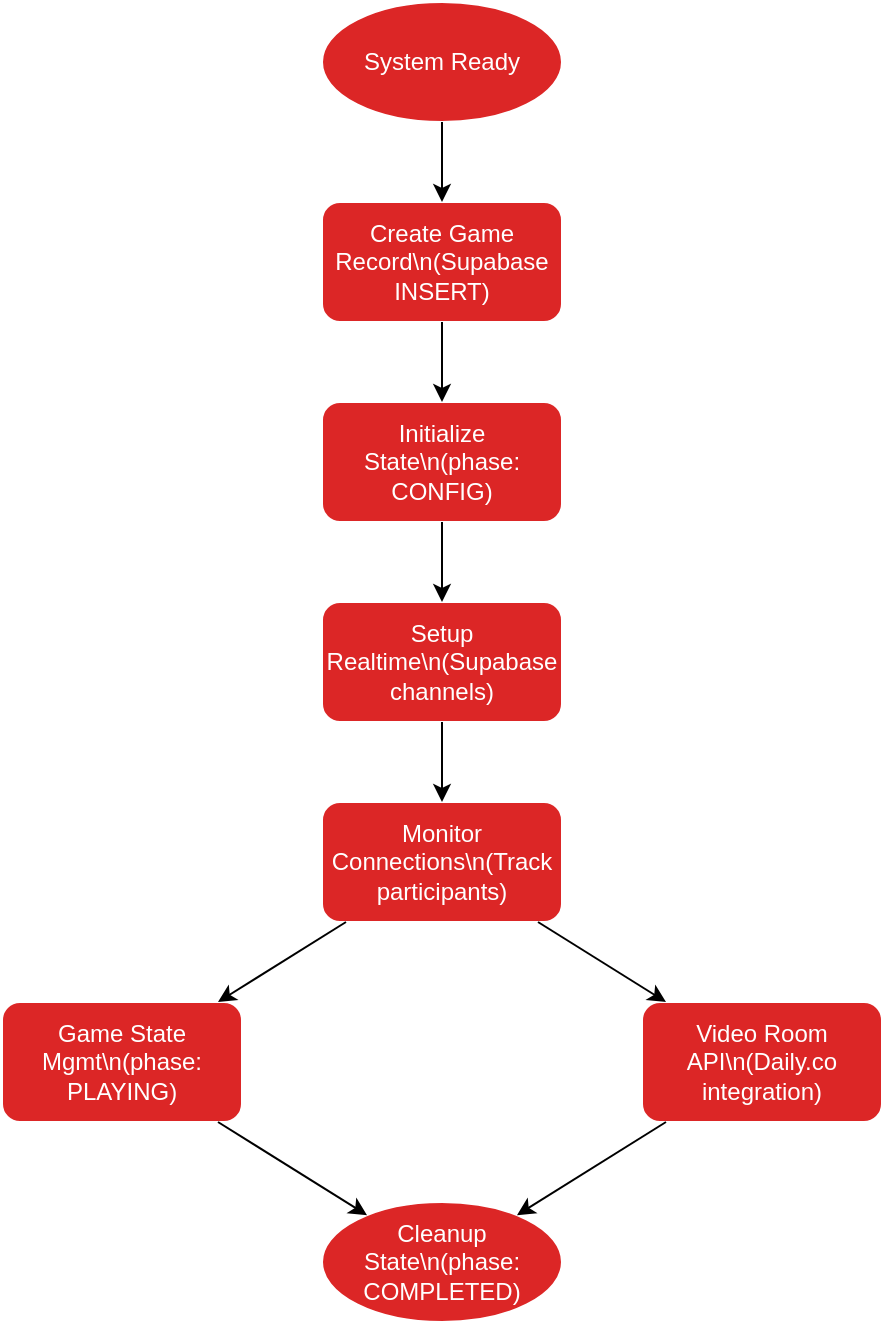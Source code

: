 <mxfile version="24.7.17">
  <diagram name="Controller Backend Flow" id="controller-backend-flow">
    
<mxGraphModel dx="1422" dy="794" grid="1" gridSize="10" guides="1" tooltips="1" connect="1" arrows="1" fold="1" page="1" pageScale="1" pageWidth="827" pageHeight="1169">
  <root>
    <mxCell id="0"/>
    <mxCell id="1" parent="0"/>
    
    <!-- Start State -->
    <mxCell id="start" value="System Ready" style="ellipse;whiteSpace=wrap;html=1;fillColor=#DC2626;fontColor=white;strokeColor=white;" vertex="1" parent="1">
      <mxGeometry x="360" y="40" width="120" height="60" as="geometry"/>
    </mxCell>
    
    <!-- Create Game Record -->
    <mxCell id="create_record" value="Create Game Record\n(Supabase INSERT)" style="rounded=1;whiteSpace=wrap;html=1;fillColor=#DC2626;fontColor=white;strokeColor=white;" vertex="1" parent="1">
      <mxGeometry x="360" y="140" width="120" height="60" as="geometry"/>
    </mxCell>
    
    <!-- Initialize State -->
    <mxCell id="init_state" value="Initialize State\n(phase: CONFIG)" style="rounded=1;whiteSpace=wrap;html=1;fillColor=#DC2626;fontColor=white;strokeColor=white;" vertex="1" parent="1">
      <mxGeometry x="360" y="240" width="120" height="60" as="geometry"/>
    </mxCell>
    
    <!-- Setup Realtime -->
    <mxCell id="setup_realtime" value="Setup Realtime\n(Supabase channels)" style="rounded=1;whiteSpace=wrap;html=1;fillColor=#DC2626;fontColor=white;strokeColor=white;" vertex="1" parent="1">
      <mxGeometry x="360" y="340" width="120" height="60" as="geometry"/>
    </mxCell>
    
    <!-- Monitor Connections -->
    <mxCell id="monitor" value="Monitor Connections\n(Track participants)" style="rounded=1;whiteSpace=wrap;html=1;fillColor=#DC2626;fontColor=white;strokeColor=white;" vertex="1" parent="1">
      <mxGeometry x="360" y="440" width="120" height="60" as="geometry"/>
    </mxCell>
    
    <!-- Game State Management -->
    <mxCell id="game_state" value="Game State Mgmt\n(phase: PLAYING)" style="rounded=1;whiteSpace=wrap;html=1;fillColor=#DC2626;fontColor=white;strokeColor=white;" vertex="1" parent="1">
      <mxGeometry x="200" y="540" width="120" height="60" as="geometry"/>
    </mxCell>
    
    <!-- Video Room API -->
    <mxCell id="video_api" value="Video Room API\n(Daily.co integration)" style="rounded=1;whiteSpace=wrap;html=1;fillColor=#DC2626;fontColor=white;strokeColor=white;" vertex="1" parent="1">
      <mxGeometry x="520" y="540" width="120" height="60" as="geometry"/>
    </mxCell>
    
    <!-- End State -->
    <mxCell id="end" value="Cleanup State\n(phase: COMPLETED)" style="ellipse;whiteSpace=wrap;html=1;fillColor=#DC2626;fontColor=white;strokeColor=white;" vertex="1" parent="1">
      <mxGeometry x="360" y="640" width="120" height="60" as="geometry"/>
    </mxCell>
    
    <!-- Transitions -->
    <mxCell edge="1" parent="1" source="start" target="create_record">
      <mxGeometry relative="1" as="geometry"/>
    </mxCell>
    <mxCell edge="1" parent="1" source="create_record" target="init_state">
      <mxGeometry relative="1" as="geometry"/>
    </mxCell>
    <mxCell edge="1" parent="1" source="init_state" target="setup_realtime">
      <mxGeometry relative="1" as="geometry"/>
    </mxCell>
    <mxCell edge="1" parent="1" source="setup_realtime" target="monitor">
      <mxGeometry relative="1" as="geometry"/>
    </mxCell>
    <mxCell edge="1" parent="1" source="monitor" target="game_state">
      <mxGeometry relative="1" as="geometry"/>
    </mxCell>
    <mxCell edge="1" parent="1" source="monitor" target="video_api">
      <mxGeometry relative="1" as="geometry"/>
    </mxCell>
    <mxCell edge="1" parent="1" source="game_state" target="end">
      <mxGeometry relative="1" as="geometry"/>
    </mxCell>
    <mxCell edge="1" parent="1" source="video_api" target="end">
      <mxGeometry relative="1" as="geometry"/>
    </mxCell>
    
  </root>
</mxGraphModel>
  </diagram>
</mxfile>